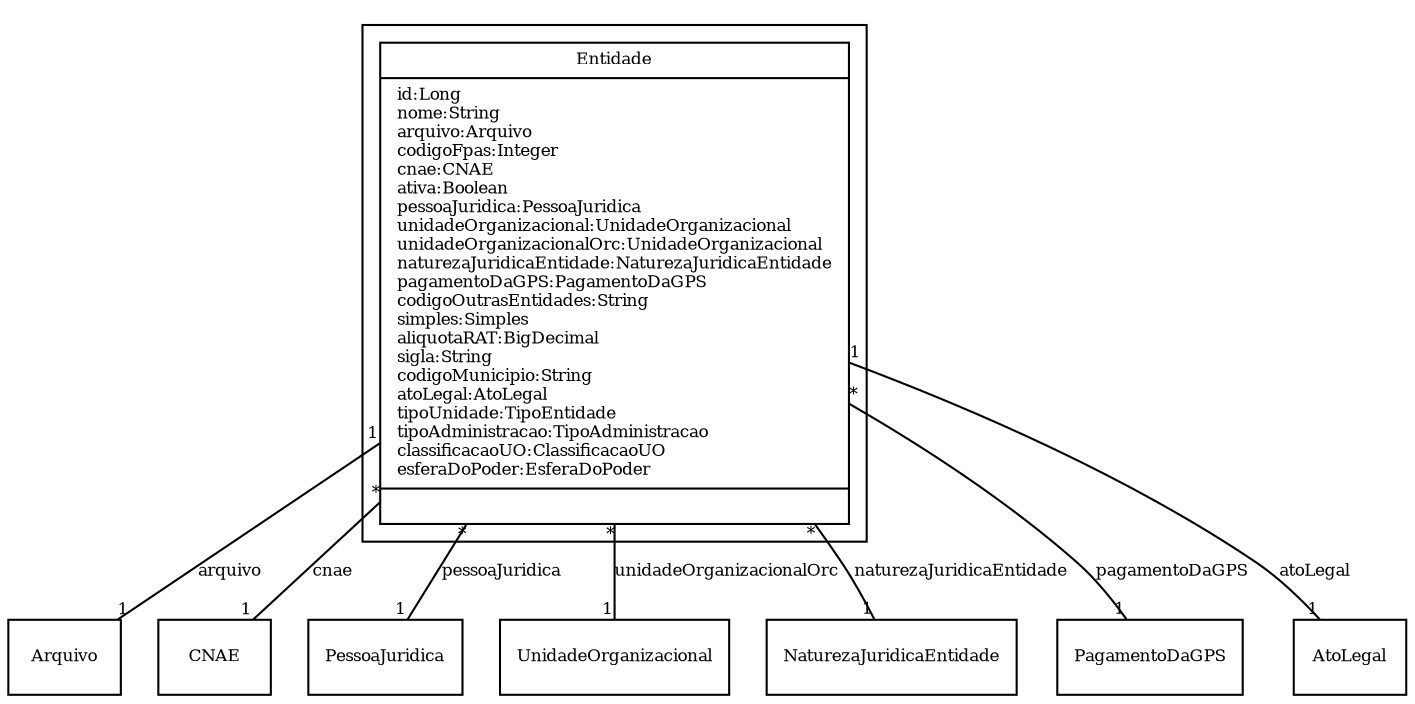digraph G{
fontname = "Times-Roman"
fontsize = 8

node [
        fontname = "Times-Roman"
        fontsize = 8
        shape = "record"
]

edge [
        fontname = "Times-Roman"
        fontsize = 8
]

subgraph clusterENTIDADE
{
Entidade [label = "{Entidade|id:Long\lnome:String\larquivo:Arquivo\lcodigoFpas:Integer\lcnae:CNAE\lativa:Boolean\lpessoaJuridica:PessoaJuridica\lunidadeOrganizacional:UnidadeOrganizacional\lunidadeOrganizacionalOrc:UnidadeOrganizacional\lnaturezaJuridicaEntidade:NaturezaJuridicaEntidade\lpagamentoDaGPS:PagamentoDaGPS\lcodigoOutrasEntidades:String\lsimples:Simples\laliquotaRAT:BigDecimal\lsigla:String\lcodigoMunicipio:String\latoLegal:AtoLegal\ltipoUnidade:TipoEntidade\ltipoAdministracao:TipoAdministracao\lclassificacaoUO:ClassificacaoUO\lesferaDoPoder:EsferaDoPoder\l|\l}"]
}
edge [arrowhead = "none" headlabel = "1" taillabel = "1"] Entidade -> Arquivo [label = "arquivo"]
edge [arrowhead = "none" headlabel = "1" taillabel = "*"] Entidade -> CNAE [label = "cnae"]
edge [arrowhead = "none" headlabel = "1" taillabel = "*"] Entidade -> PessoaJuridica [label = "pessoaJuridica"]
edge [arrowhead = "none" headlabel = "1" taillabel = "*"] Entidade -> UnidadeOrganizacional [label = "unidadeOrganizacionalOrc"]
edge [arrowhead = "none" headlabel = "1" taillabel = "*"] Entidade -> NaturezaJuridicaEntidade [label = "naturezaJuridicaEntidade"]
edge [arrowhead = "none" headlabel = "1" taillabel = "*"] Entidade -> PagamentoDaGPS [label = "pagamentoDaGPS"]
edge [arrowhead = "none" headlabel = "1" taillabel = "1"] Entidade -> AtoLegal [label = "atoLegal"]
}
